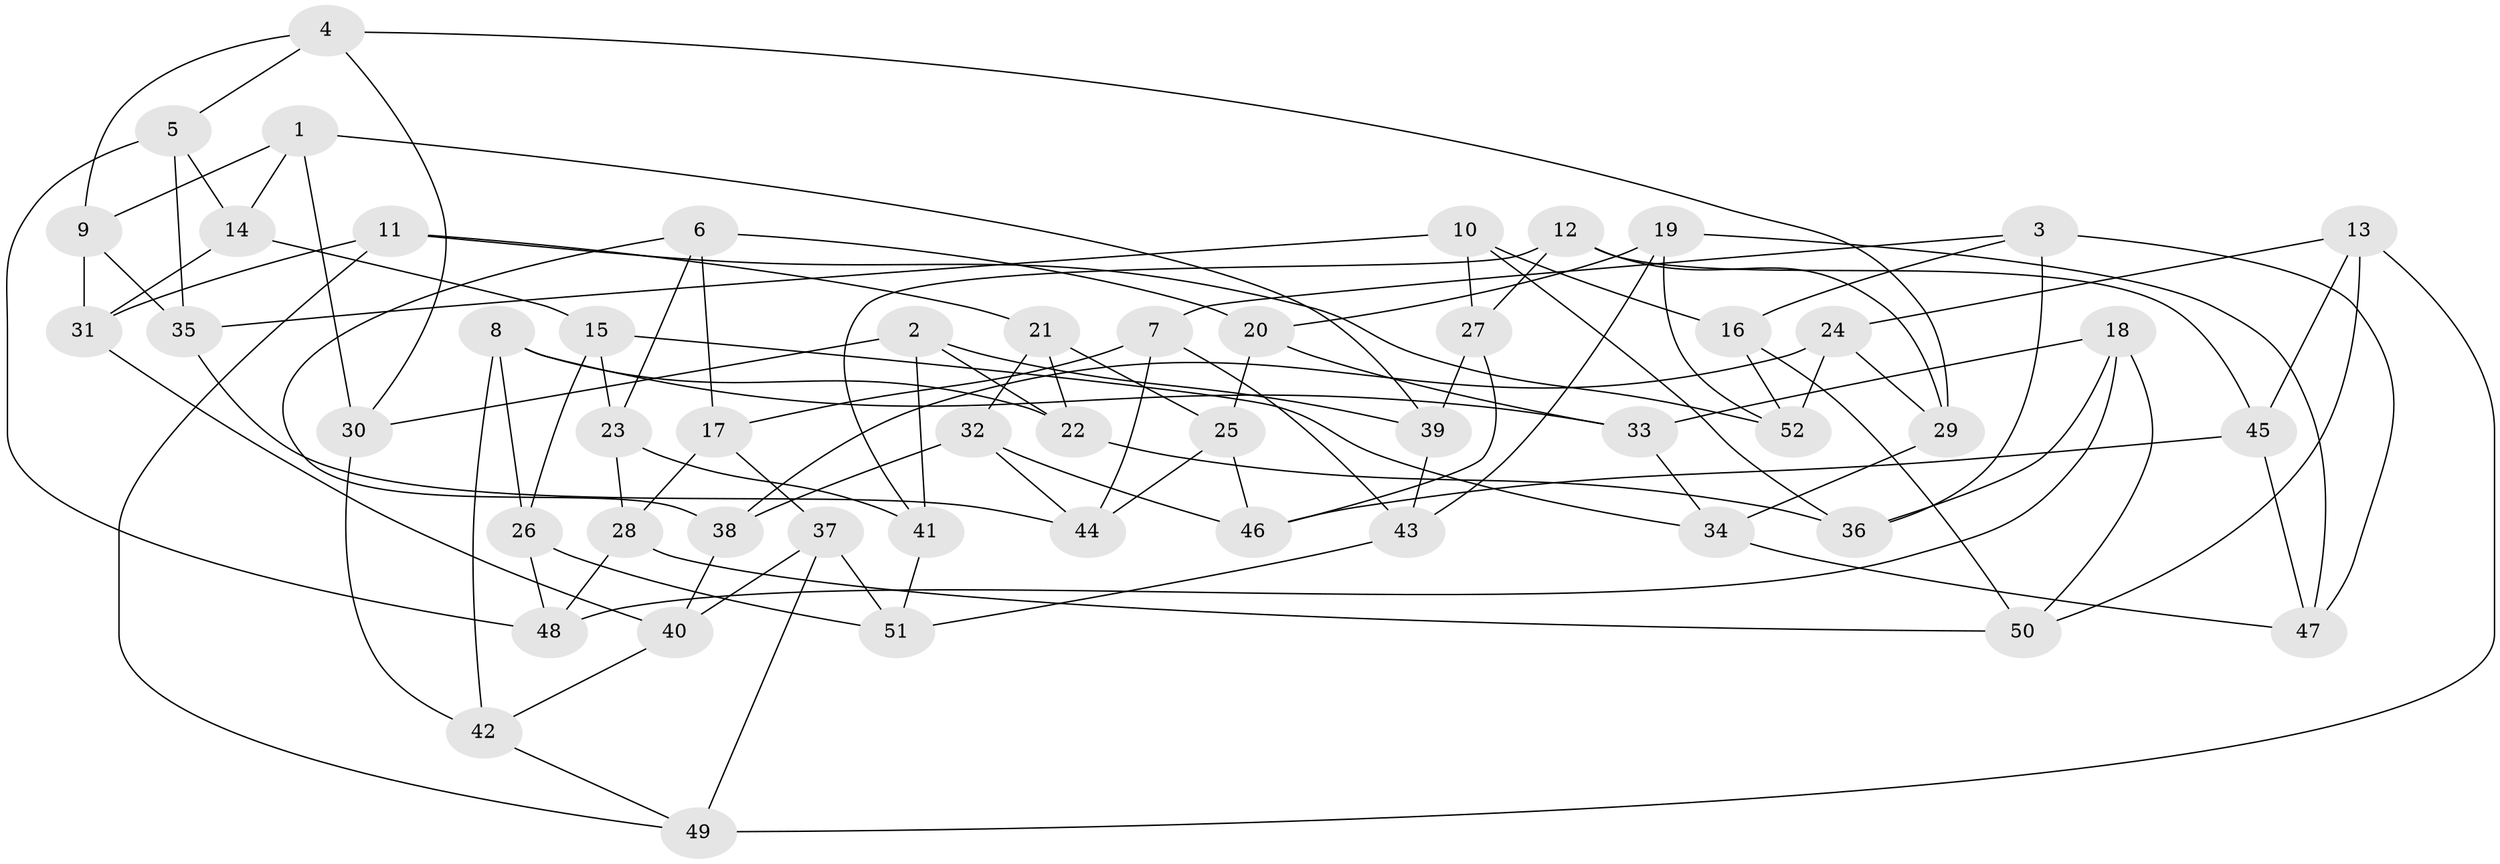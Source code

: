 // coarse degree distribution, {4: 0.75, 5: 0.1388888888888889, 7: 0.027777777777777776, 6: 0.08333333333333333}
// Generated by graph-tools (version 1.1) at 2025/01/03/04/25 22:01:37]
// undirected, 52 vertices, 104 edges
graph export_dot {
graph [start="1"]
  node [color=gray90,style=filled];
  1;
  2;
  3;
  4;
  5;
  6;
  7;
  8;
  9;
  10;
  11;
  12;
  13;
  14;
  15;
  16;
  17;
  18;
  19;
  20;
  21;
  22;
  23;
  24;
  25;
  26;
  27;
  28;
  29;
  30;
  31;
  32;
  33;
  34;
  35;
  36;
  37;
  38;
  39;
  40;
  41;
  42;
  43;
  44;
  45;
  46;
  47;
  48;
  49;
  50;
  51;
  52;
  1 -- 9;
  1 -- 39;
  1 -- 30;
  1 -- 14;
  2 -- 39;
  2 -- 41;
  2 -- 30;
  2 -- 22;
  3 -- 36;
  3 -- 47;
  3 -- 16;
  3 -- 7;
  4 -- 30;
  4 -- 5;
  4 -- 29;
  4 -- 9;
  5 -- 14;
  5 -- 35;
  5 -- 48;
  6 -- 38;
  6 -- 17;
  6 -- 20;
  6 -- 23;
  7 -- 43;
  7 -- 44;
  7 -- 17;
  8 -- 42;
  8 -- 22;
  8 -- 26;
  8 -- 33;
  9 -- 35;
  9 -- 31;
  10 -- 35;
  10 -- 36;
  10 -- 27;
  10 -- 16;
  11 -- 52;
  11 -- 31;
  11 -- 21;
  11 -- 49;
  12 -- 29;
  12 -- 41;
  12 -- 45;
  12 -- 27;
  13 -- 45;
  13 -- 49;
  13 -- 50;
  13 -- 24;
  14 -- 15;
  14 -- 31;
  15 -- 34;
  15 -- 26;
  15 -- 23;
  16 -- 50;
  16 -- 52;
  17 -- 37;
  17 -- 28;
  18 -- 48;
  18 -- 33;
  18 -- 50;
  18 -- 36;
  19 -- 20;
  19 -- 52;
  19 -- 43;
  19 -- 47;
  20 -- 25;
  20 -- 33;
  21 -- 25;
  21 -- 22;
  21 -- 32;
  22 -- 36;
  23 -- 41;
  23 -- 28;
  24 -- 29;
  24 -- 52;
  24 -- 38;
  25 -- 44;
  25 -- 46;
  26 -- 48;
  26 -- 51;
  27 -- 46;
  27 -- 39;
  28 -- 48;
  28 -- 50;
  29 -- 34;
  30 -- 42;
  31 -- 40;
  32 -- 46;
  32 -- 38;
  32 -- 44;
  33 -- 34;
  34 -- 47;
  35 -- 44;
  37 -- 49;
  37 -- 51;
  37 -- 40;
  38 -- 40;
  39 -- 43;
  40 -- 42;
  41 -- 51;
  42 -- 49;
  43 -- 51;
  45 -- 47;
  45 -- 46;
}
